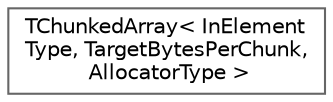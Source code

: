 digraph "Graphical Class Hierarchy"
{
 // INTERACTIVE_SVG=YES
 // LATEX_PDF_SIZE
  bgcolor="transparent";
  edge [fontname=Helvetica,fontsize=10,labelfontname=Helvetica,labelfontsize=10];
  node [fontname=Helvetica,fontsize=10,shape=box,height=0.2,width=0.4];
  rankdir="LR";
  Node0 [id="Node000000",label="TChunkedArray\< InElement\lType, TargetBytesPerChunk,\l AllocatorType \>",height=0.2,width=0.4,color="grey40", fillcolor="white", style="filled",URL="$d7/dba/classTChunkedArray.html",tooltip="An array that uses multiple allocations to avoid allocation failure due to fragmentation."];
}
